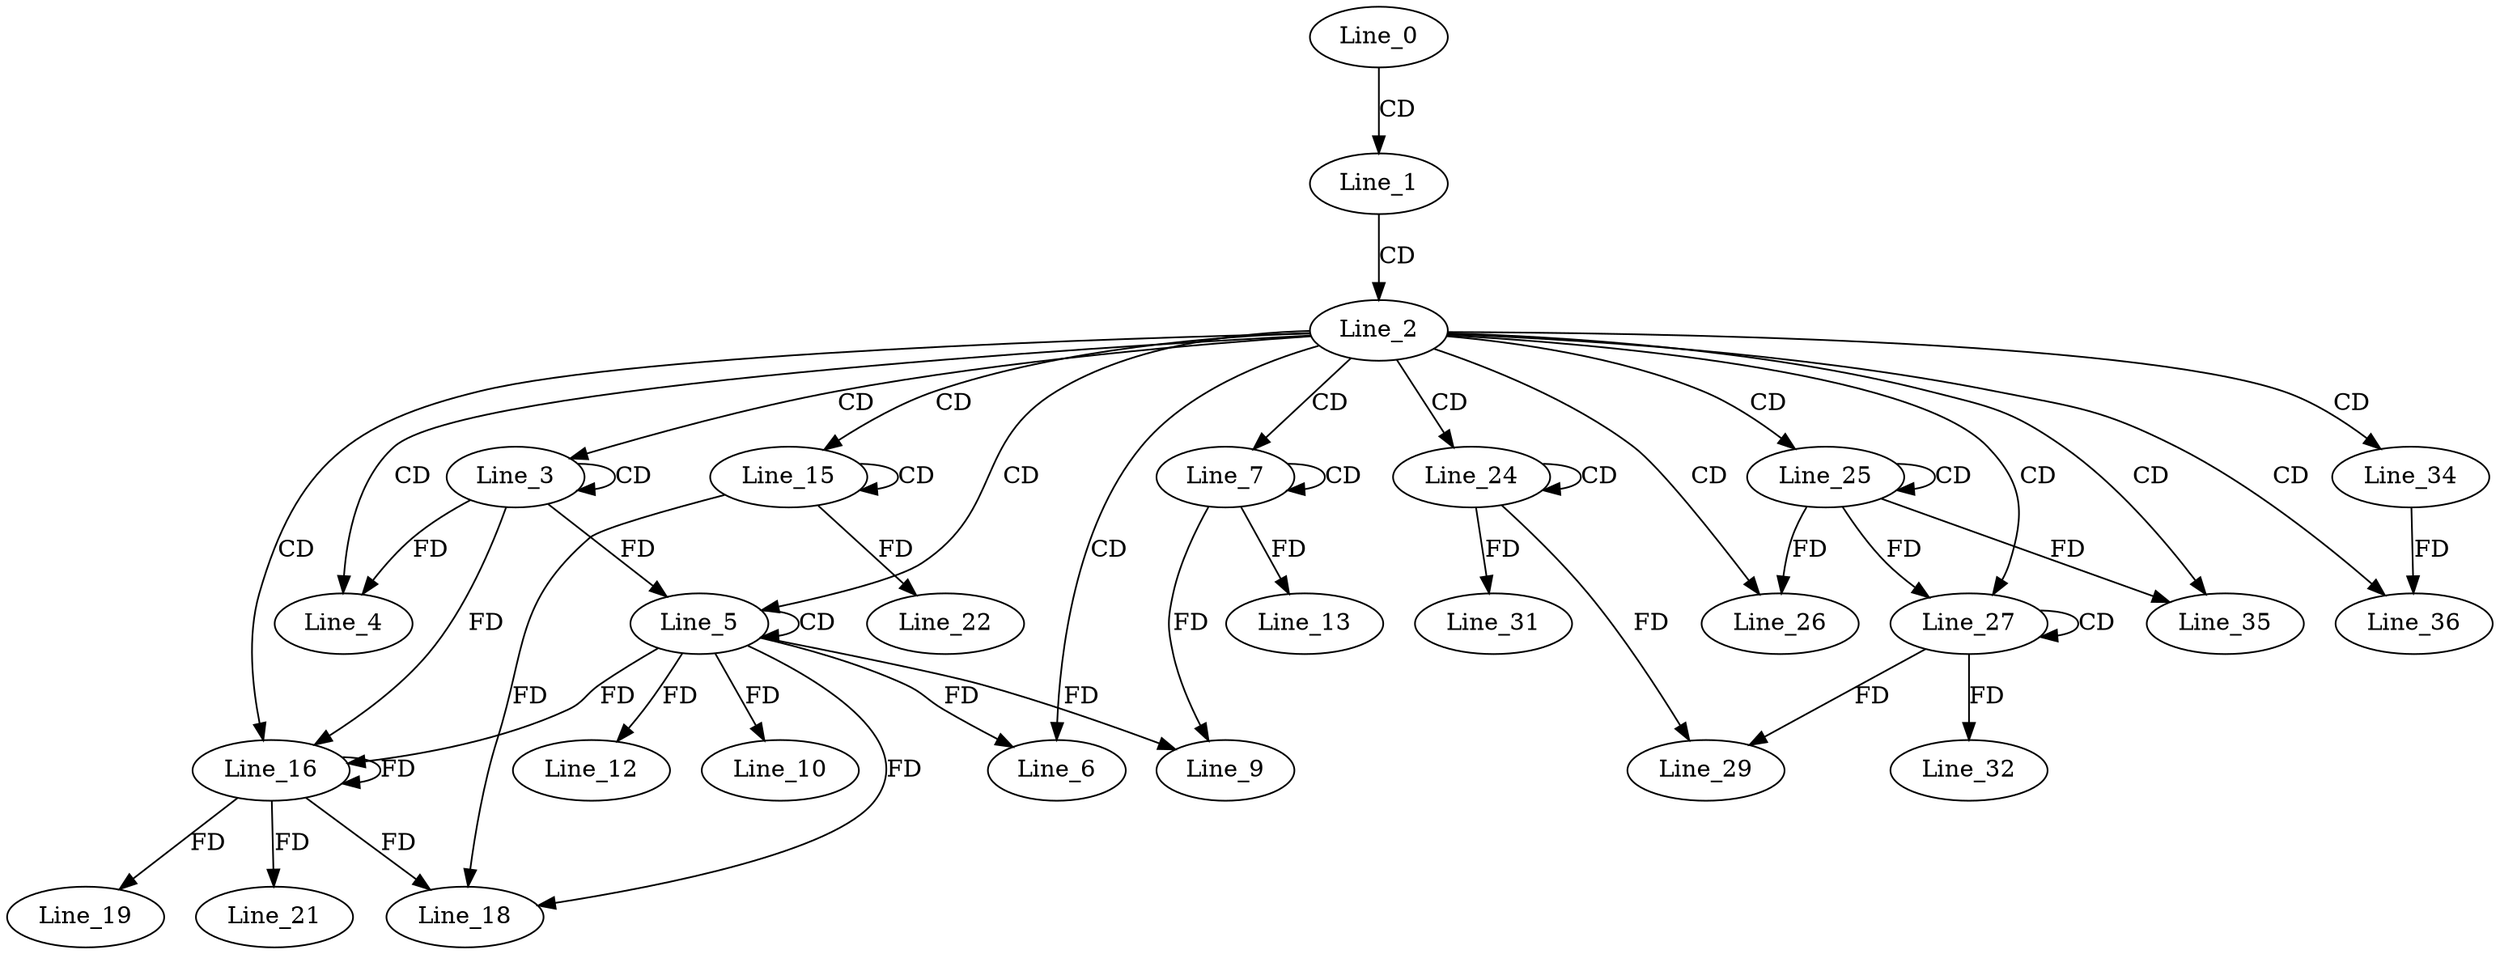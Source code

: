 digraph G {
  Line_0;
  Line_1;
  Line_2;
  Line_3;
  Line_3;
  Line_4;
  Line_4;
  Line_5;
  Line_5;
  Line_6;
  Line_7;
  Line_7;
  Line_9;
  Line_10;
  Line_12;
  Line_13;
  Line_15;
  Line_15;
  Line_16;
  Line_16;
  Line_18;
  Line_19;
  Line_21;
  Line_22;
  Line_24;
  Line_24;
  Line_25;
  Line_25;
  Line_26;
  Line_26;
  Line_27;
  Line_27;
  Line_29;
  Line_31;
  Line_32;
  Line_34;
  Line_35;
  Line_36;
  Line_0 -> Line_1 [ label="CD" ];
  Line_1 -> Line_2 [ label="CD" ];
  Line_2 -> Line_3 [ label="CD" ];
  Line_3 -> Line_3 [ label="CD" ];
  Line_2 -> Line_4 [ label="CD" ];
  Line_3 -> Line_4 [ label="FD" ];
  Line_2 -> Line_5 [ label="CD" ];
  Line_5 -> Line_5 [ label="CD" ];
  Line_3 -> Line_5 [ label="FD" ];
  Line_2 -> Line_6 [ label="CD" ];
  Line_5 -> Line_6 [ label="FD" ];
  Line_2 -> Line_7 [ label="CD" ];
  Line_7 -> Line_7 [ label="CD" ];
  Line_7 -> Line_9 [ label="FD" ];
  Line_5 -> Line_9 [ label="FD" ];
  Line_5 -> Line_10 [ label="FD" ];
  Line_5 -> Line_12 [ label="FD" ];
  Line_7 -> Line_13 [ label="FD" ];
  Line_2 -> Line_15 [ label="CD" ];
  Line_15 -> Line_15 [ label="CD" ];
  Line_2 -> Line_16 [ label="CD" ];
  Line_5 -> Line_16 [ label="FD" ];
  Line_16 -> Line_16 [ label="FD" ];
  Line_3 -> Line_16 [ label="FD" ];
  Line_15 -> Line_18 [ label="FD" ];
  Line_5 -> Line_18 [ label="FD" ];
  Line_16 -> Line_18 [ label="FD" ];
  Line_16 -> Line_19 [ label="FD" ];
  Line_16 -> Line_21 [ label="FD" ];
  Line_15 -> Line_22 [ label="FD" ];
  Line_2 -> Line_24 [ label="CD" ];
  Line_24 -> Line_24 [ label="CD" ];
  Line_2 -> Line_25 [ label="CD" ];
  Line_25 -> Line_25 [ label="CD" ];
  Line_2 -> Line_26 [ label="CD" ];
  Line_25 -> Line_26 [ label="FD" ];
  Line_2 -> Line_27 [ label="CD" ];
  Line_27 -> Line_27 [ label="CD" ];
  Line_25 -> Line_27 [ label="FD" ];
  Line_24 -> Line_29 [ label="FD" ];
  Line_27 -> Line_29 [ label="FD" ];
  Line_24 -> Line_31 [ label="FD" ];
  Line_27 -> Line_32 [ label="FD" ];
  Line_2 -> Line_34 [ label="CD" ];
  Line_2 -> Line_35 [ label="CD" ];
  Line_25 -> Line_35 [ label="FD" ];
  Line_2 -> Line_36 [ label="CD" ];
  Line_34 -> Line_36 [ label="FD" ];
}
